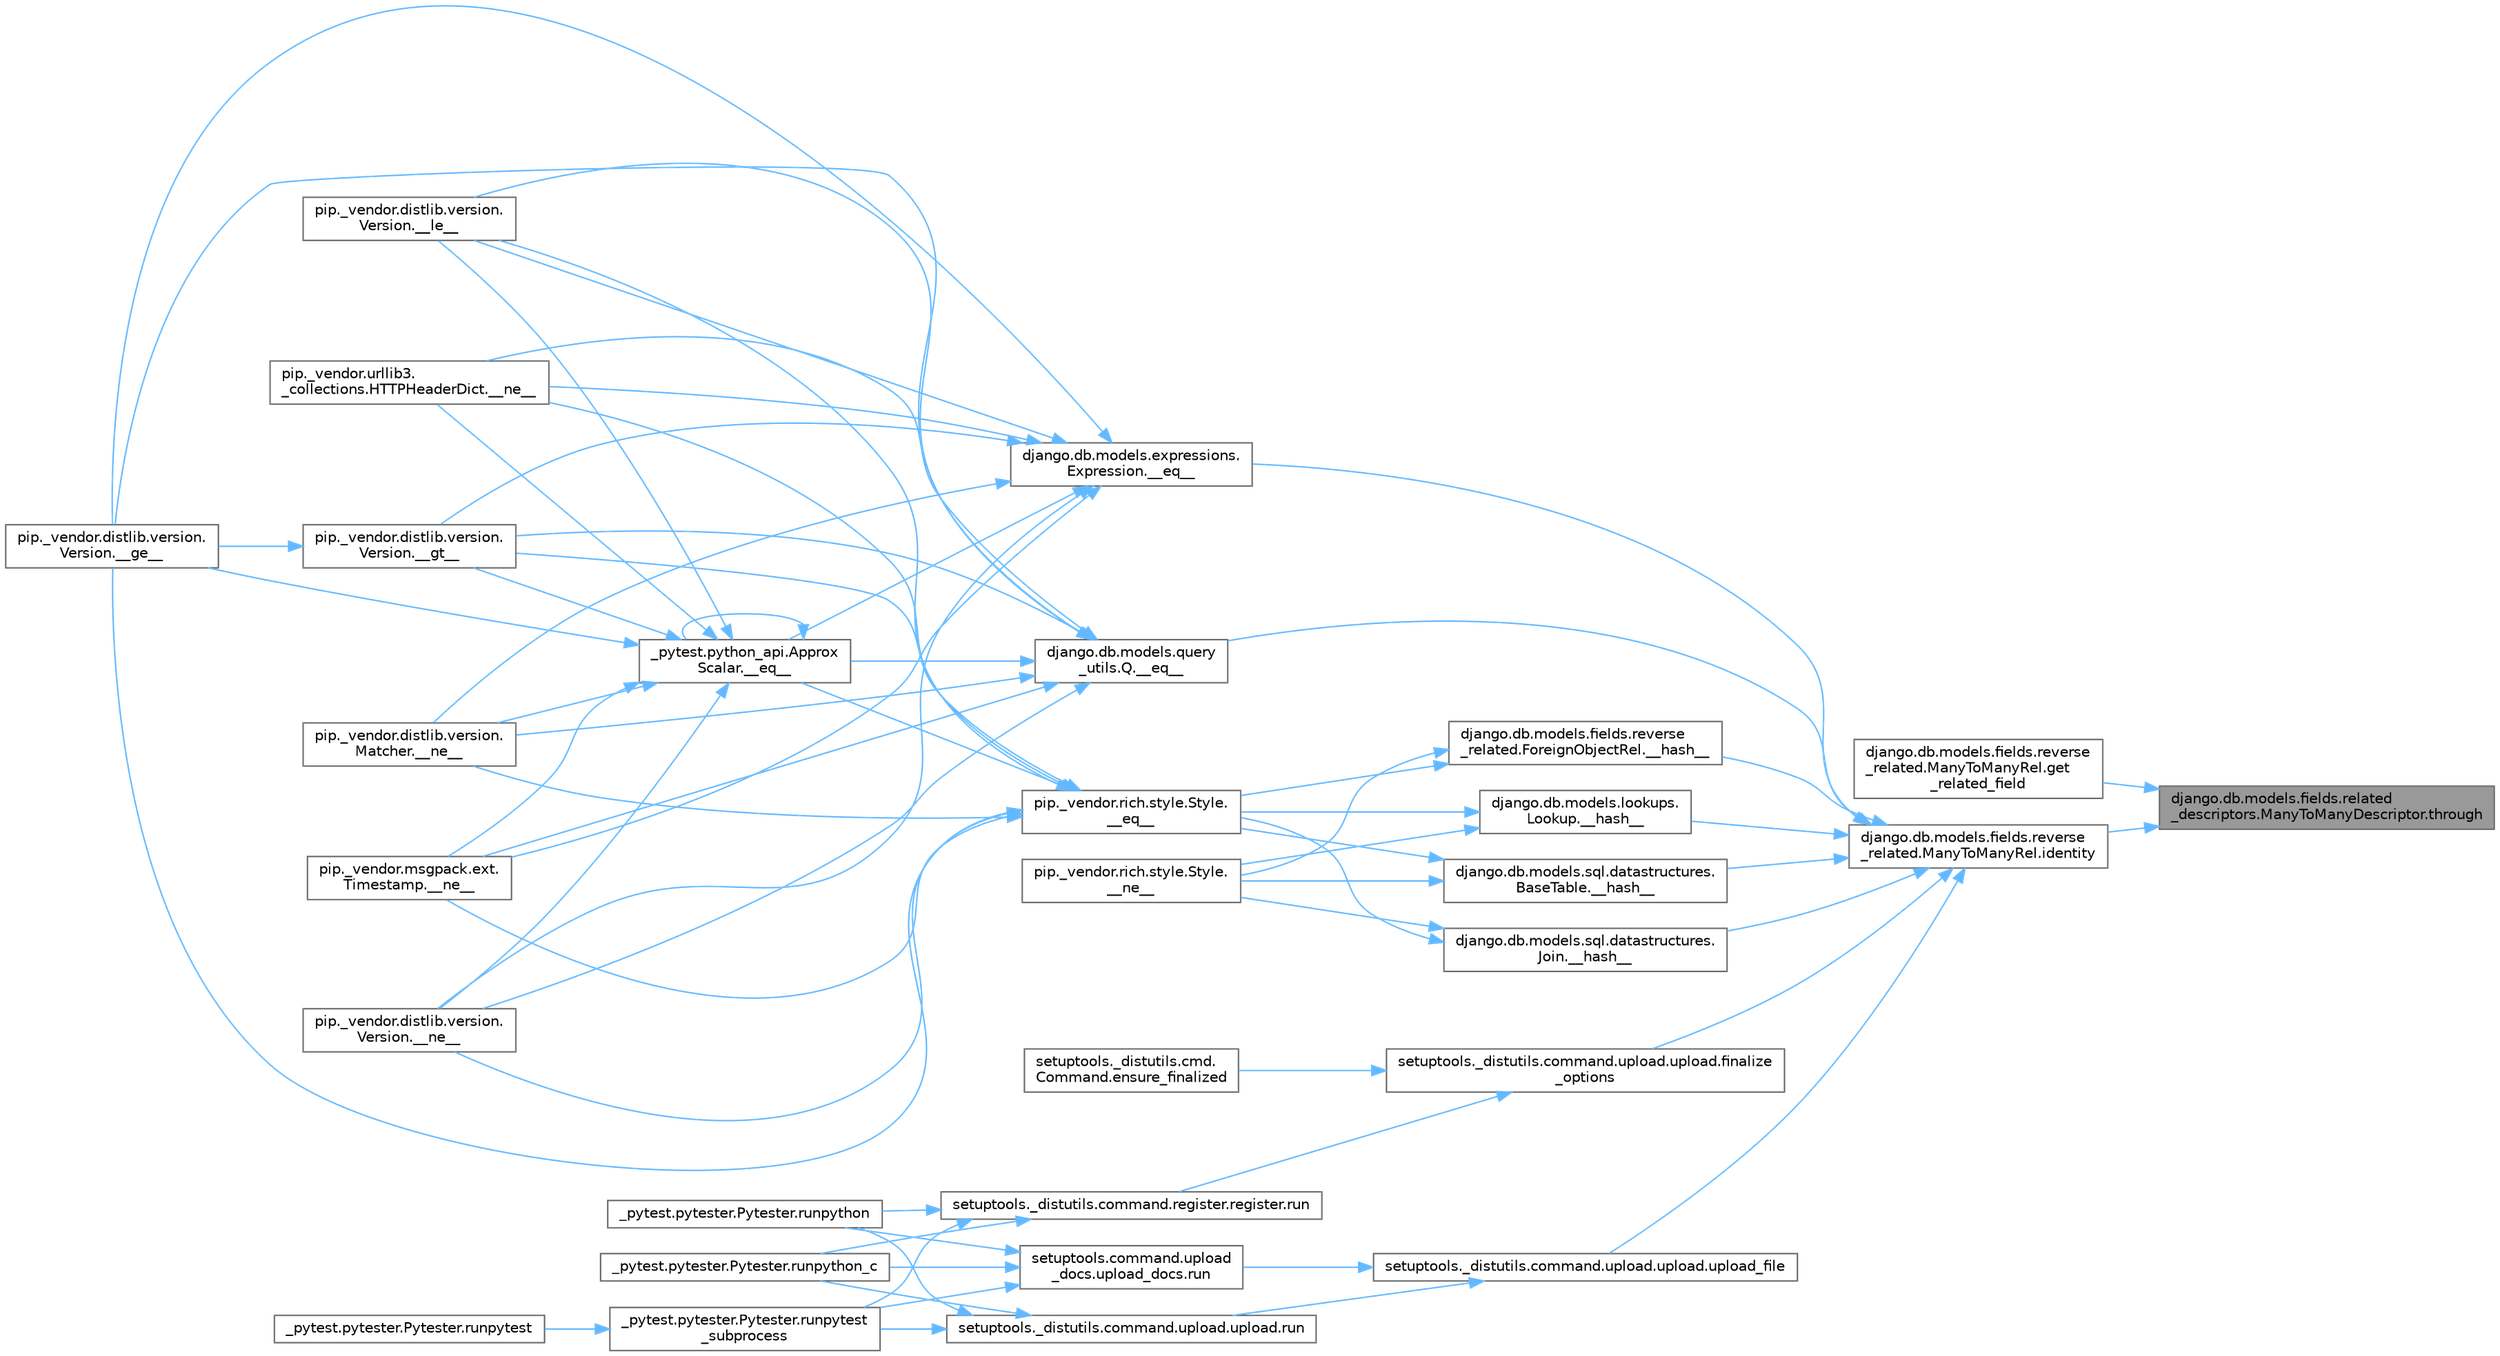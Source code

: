 digraph "django.db.models.fields.related_descriptors.ManyToManyDescriptor.through"
{
 // LATEX_PDF_SIZE
  bgcolor="transparent";
  edge [fontname=Helvetica,fontsize=10,labelfontname=Helvetica,labelfontsize=10];
  node [fontname=Helvetica,fontsize=10,shape=box,height=0.2,width=0.4];
  rankdir="RL";
  Node1 [id="Node000001",label="django.db.models.fields.related\l_descriptors.ManyToManyDescriptor.through",height=0.2,width=0.4,color="gray40", fillcolor="grey60", style="filled", fontcolor="black",tooltip=" "];
  Node1 -> Node2 [id="edge1_Node000001_Node000002",dir="back",color="steelblue1",style="solid",tooltip=" "];
  Node2 [id="Node000002",label="django.db.models.fields.reverse\l_related.ManyToManyRel.get\l_related_field",height=0.2,width=0.4,color="grey40", fillcolor="white", style="filled",URL="$classdjango_1_1db_1_1models_1_1fields_1_1reverse__related_1_1_many_to_many_rel.html#a3eeccf6171cb1c64c35ab1f9ceaf4f68",tooltip=" "];
  Node1 -> Node3 [id="edge2_Node000001_Node000003",dir="back",color="steelblue1",style="solid",tooltip=" "];
  Node3 [id="Node000003",label="django.db.models.fields.reverse\l_related.ManyToManyRel.identity",height=0.2,width=0.4,color="grey40", fillcolor="white", style="filled",URL="$classdjango_1_1db_1_1models_1_1fields_1_1reverse__related_1_1_many_to_many_rel.html#a86f13fca6be61c59085defa2f478b8e5",tooltip=" "];
  Node3 -> Node4 [id="edge3_Node000003_Node000004",dir="back",color="steelblue1",style="solid",tooltip=" "];
  Node4 [id="Node000004",label="django.db.models.expressions.\lExpression.__eq__",height=0.2,width=0.4,color="grey40", fillcolor="white", style="filled",URL="$classdjango_1_1db_1_1models_1_1expressions_1_1_expression.html#adb4c2940b4e88b38771aac46593315e1",tooltip=" "];
  Node4 -> Node5 [id="edge4_Node000004_Node000005",dir="back",color="steelblue1",style="solid",tooltip=" "];
  Node5 [id="Node000005",label="_pytest.python_api.Approx\lScalar.__eq__",height=0.2,width=0.4,color="grey40", fillcolor="white", style="filled",URL="$class__pytest_1_1python__api_1_1_approx_scalar.html#af4601ee4ca7409927f88c83ebfc3d923",tooltip=" "];
  Node5 -> Node5 [id="edge5_Node000005_Node000005",dir="back",color="steelblue1",style="solid",tooltip=" "];
  Node5 -> Node6 [id="edge6_Node000005_Node000006",dir="back",color="steelblue1",style="solid",tooltip=" "];
  Node6 [id="Node000006",label="pip._vendor.distlib.version.\lVersion.__ge__",height=0.2,width=0.4,color="grey40", fillcolor="white", style="filled",URL="$classpip_1_1__vendor_1_1distlib_1_1version_1_1_version.html#aa6b7b889cebc687ddb5ed9040d01b1ec",tooltip=" "];
  Node5 -> Node7 [id="edge7_Node000005_Node000007",dir="back",color="steelblue1",style="solid",tooltip=" "];
  Node7 [id="Node000007",label="pip._vendor.distlib.version.\lVersion.__gt__",height=0.2,width=0.4,color="grey40", fillcolor="white", style="filled",URL="$classpip_1_1__vendor_1_1distlib_1_1version_1_1_version.html#a51cf0c8da1bb6829173ff6861b10cb5f",tooltip=" "];
  Node7 -> Node6 [id="edge8_Node000007_Node000006",dir="back",color="steelblue1",style="solid",tooltip=" "];
  Node5 -> Node8 [id="edge9_Node000005_Node000008",dir="back",color="steelblue1",style="solid",tooltip=" "];
  Node8 [id="Node000008",label="pip._vendor.distlib.version.\lVersion.__le__",height=0.2,width=0.4,color="grey40", fillcolor="white", style="filled",URL="$classpip_1_1__vendor_1_1distlib_1_1version_1_1_version.html#ae5e2c5d9b76377e286fcf92a382cbb8b",tooltip=" "];
  Node5 -> Node9 [id="edge10_Node000005_Node000009",dir="back",color="steelblue1",style="solid",tooltip=" "];
  Node9 [id="Node000009",label="pip._vendor.distlib.version.\lMatcher.__ne__",height=0.2,width=0.4,color="grey40", fillcolor="white", style="filled",URL="$classpip_1_1__vendor_1_1distlib_1_1version_1_1_matcher.html#a24f8f8a4686bff3018fee5d22f4e02f1",tooltip=" "];
  Node5 -> Node10 [id="edge11_Node000005_Node000010",dir="back",color="steelblue1",style="solid",tooltip=" "];
  Node10 [id="Node000010",label="pip._vendor.distlib.version.\lVersion.__ne__",height=0.2,width=0.4,color="grey40", fillcolor="white", style="filled",URL="$classpip_1_1__vendor_1_1distlib_1_1version_1_1_version.html#aea3cdf6db007318ab1a2e8d144e2a4a1",tooltip=" "];
  Node5 -> Node11 [id="edge12_Node000005_Node000011",dir="back",color="steelblue1",style="solid",tooltip=" "];
  Node11 [id="Node000011",label="pip._vendor.msgpack.ext.\lTimestamp.__ne__",height=0.2,width=0.4,color="grey40", fillcolor="white", style="filled",URL="$classpip_1_1__vendor_1_1msgpack_1_1ext_1_1_timestamp.html#ac38b8cada8075f7a1133b06bc99b2317",tooltip=" "];
  Node5 -> Node12 [id="edge13_Node000005_Node000012",dir="back",color="steelblue1",style="solid",tooltip=" "];
  Node12 [id="Node000012",label="pip._vendor.urllib3.\l_collections.HTTPHeaderDict.__ne__",height=0.2,width=0.4,color="grey40", fillcolor="white", style="filled",URL="$classpip_1_1__vendor_1_1urllib3_1_1__collections_1_1_h_t_t_p_header_dict.html#aa7766a9499d33160a1258e140e35a806",tooltip=" "];
  Node4 -> Node6 [id="edge14_Node000004_Node000006",dir="back",color="steelblue1",style="solid",tooltip=" "];
  Node4 -> Node7 [id="edge15_Node000004_Node000007",dir="back",color="steelblue1",style="solid",tooltip=" "];
  Node4 -> Node8 [id="edge16_Node000004_Node000008",dir="back",color="steelblue1",style="solid",tooltip=" "];
  Node4 -> Node9 [id="edge17_Node000004_Node000009",dir="back",color="steelblue1",style="solid",tooltip=" "];
  Node4 -> Node10 [id="edge18_Node000004_Node000010",dir="back",color="steelblue1",style="solid",tooltip=" "];
  Node4 -> Node11 [id="edge19_Node000004_Node000011",dir="back",color="steelblue1",style="solid",tooltip=" "];
  Node4 -> Node12 [id="edge20_Node000004_Node000012",dir="back",color="steelblue1",style="solid",tooltip=" "];
  Node3 -> Node13 [id="edge21_Node000003_Node000013",dir="back",color="steelblue1",style="solid",tooltip=" "];
  Node13 [id="Node000013",label="django.db.models.query\l_utils.Q.__eq__",height=0.2,width=0.4,color="grey40", fillcolor="white", style="filled",URL="$classdjango_1_1db_1_1models_1_1query__utils_1_1_q.html#aa83c3e0a1d5257be65a946fcc4baf58a",tooltip=" "];
  Node13 -> Node5 [id="edge22_Node000013_Node000005",dir="back",color="steelblue1",style="solid",tooltip=" "];
  Node13 -> Node6 [id="edge23_Node000013_Node000006",dir="back",color="steelblue1",style="solid",tooltip=" "];
  Node13 -> Node7 [id="edge24_Node000013_Node000007",dir="back",color="steelblue1",style="solid",tooltip=" "];
  Node13 -> Node8 [id="edge25_Node000013_Node000008",dir="back",color="steelblue1",style="solid",tooltip=" "];
  Node13 -> Node9 [id="edge26_Node000013_Node000009",dir="back",color="steelblue1",style="solid",tooltip=" "];
  Node13 -> Node10 [id="edge27_Node000013_Node000010",dir="back",color="steelblue1",style="solid",tooltip=" "];
  Node13 -> Node11 [id="edge28_Node000013_Node000011",dir="back",color="steelblue1",style="solid",tooltip=" "];
  Node13 -> Node12 [id="edge29_Node000013_Node000012",dir="back",color="steelblue1",style="solid",tooltip=" "];
  Node3 -> Node14 [id="edge30_Node000003_Node000014",dir="back",color="steelblue1",style="solid",tooltip=" "];
  Node14 [id="Node000014",label="django.db.models.fields.reverse\l_related.ForeignObjectRel.__hash__",height=0.2,width=0.4,color="grey40", fillcolor="white", style="filled",URL="$classdjango_1_1db_1_1models_1_1fields_1_1reverse__related_1_1_foreign_object_rel.html#aa0478c97c51638ebbe5b348c9ace7a13",tooltip=" "];
  Node14 -> Node15 [id="edge31_Node000014_Node000015",dir="back",color="steelblue1",style="solid",tooltip=" "];
  Node15 [id="Node000015",label="pip._vendor.rich.style.Style.\l__eq__",height=0.2,width=0.4,color="grey40", fillcolor="white", style="filled",URL="$classpip_1_1__vendor_1_1rich_1_1style_1_1_style.html#aa1040cd22d3171dc8ac3f0ce31653284",tooltip=" "];
  Node15 -> Node5 [id="edge32_Node000015_Node000005",dir="back",color="steelblue1",style="solid",tooltip=" "];
  Node15 -> Node6 [id="edge33_Node000015_Node000006",dir="back",color="steelblue1",style="solid",tooltip=" "];
  Node15 -> Node7 [id="edge34_Node000015_Node000007",dir="back",color="steelblue1",style="solid",tooltip=" "];
  Node15 -> Node8 [id="edge35_Node000015_Node000008",dir="back",color="steelblue1",style="solid",tooltip=" "];
  Node15 -> Node9 [id="edge36_Node000015_Node000009",dir="back",color="steelblue1",style="solid",tooltip=" "];
  Node15 -> Node10 [id="edge37_Node000015_Node000010",dir="back",color="steelblue1",style="solid",tooltip=" "];
  Node15 -> Node11 [id="edge38_Node000015_Node000011",dir="back",color="steelblue1",style="solid",tooltip=" "];
  Node15 -> Node12 [id="edge39_Node000015_Node000012",dir="back",color="steelblue1",style="solid",tooltip=" "];
  Node14 -> Node16 [id="edge40_Node000014_Node000016",dir="back",color="steelblue1",style="solid",tooltip=" "];
  Node16 [id="Node000016",label="pip._vendor.rich.style.Style.\l__ne__",height=0.2,width=0.4,color="grey40", fillcolor="white", style="filled",URL="$classpip_1_1__vendor_1_1rich_1_1style_1_1_style.html#a97595d869459e2d619505c87c0b9fe81",tooltip=" "];
  Node3 -> Node17 [id="edge41_Node000003_Node000017",dir="back",color="steelblue1",style="solid",tooltip=" "];
  Node17 [id="Node000017",label="django.db.models.lookups.\lLookup.__hash__",height=0.2,width=0.4,color="grey40", fillcolor="white", style="filled",URL="$classdjango_1_1db_1_1models_1_1lookups_1_1_lookup.html#a05201ecef16ee5ad8c9a403b7ebbc268",tooltip=" "];
  Node17 -> Node15 [id="edge42_Node000017_Node000015",dir="back",color="steelblue1",style="solid",tooltip=" "];
  Node17 -> Node16 [id="edge43_Node000017_Node000016",dir="back",color="steelblue1",style="solid",tooltip=" "];
  Node3 -> Node18 [id="edge44_Node000003_Node000018",dir="back",color="steelblue1",style="solid",tooltip=" "];
  Node18 [id="Node000018",label="django.db.models.sql.datastructures.\lBaseTable.__hash__",height=0.2,width=0.4,color="grey40", fillcolor="white", style="filled",URL="$classdjango_1_1db_1_1models_1_1sql_1_1datastructures_1_1_base_table.html#aebcfbba4343eb7a1520718b608feaaa6",tooltip=" "];
  Node18 -> Node15 [id="edge45_Node000018_Node000015",dir="back",color="steelblue1",style="solid",tooltip=" "];
  Node18 -> Node16 [id="edge46_Node000018_Node000016",dir="back",color="steelblue1",style="solid",tooltip=" "];
  Node3 -> Node19 [id="edge47_Node000003_Node000019",dir="back",color="steelblue1",style="solid",tooltip=" "];
  Node19 [id="Node000019",label="django.db.models.sql.datastructures.\lJoin.__hash__",height=0.2,width=0.4,color="grey40", fillcolor="white", style="filled",URL="$classdjango_1_1db_1_1models_1_1sql_1_1datastructures_1_1_join.html#adcb5282598b4e04b92f6bd262f0d360c",tooltip=" "];
  Node19 -> Node15 [id="edge48_Node000019_Node000015",dir="back",color="steelblue1",style="solid",tooltip=" "];
  Node19 -> Node16 [id="edge49_Node000019_Node000016",dir="back",color="steelblue1",style="solid",tooltip=" "];
  Node3 -> Node20 [id="edge50_Node000003_Node000020",dir="back",color="steelblue1",style="solid",tooltip=" "];
  Node20 [id="Node000020",label="setuptools._distutils.command.upload.upload.finalize\l_options",height=0.2,width=0.4,color="grey40", fillcolor="white", style="filled",URL="$classsetuptools_1_1__distutils_1_1command_1_1upload_1_1upload.html#a9c94c240a676c164b8b18a141bc48c4c",tooltip=" "];
  Node20 -> Node21 [id="edge51_Node000020_Node000021",dir="back",color="steelblue1",style="solid",tooltip=" "];
  Node21 [id="Node000021",label="setuptools._distutils.cmd.\lCommand.ensure_finalized",height=0.2,width=0.4,color="grey40", fillcolor="white", style="filled",URL="$classsetuptools_1_1__distutils_1_1cmd_1_1_command.html#a3d586ca13afbfed87a11872fd15515ab",tooltip=" "];
  Node20 -> Node22 [id="edge52_Node000020_Node000022",dir="back",color="steelblue1",style="solid",tooltip=" "];
  Node22 [id="Node000022",label="setuptools._distutils.command.register.register.run",height=0.2,width=0.4,color="grey40", fillcolor="white", style="filled",URL="$classsetuptools_1_1__distutils_1_1command_1_1register_1_1register.html#a2c04b126757f477c907033d7f3d0e169",tooltip=" "];
  Node22 -> Node23 [id="edge53_Node000022_Node000023",dir="back",color="steelblue1",style="solid",tooltip=" "];
  Node23 [id="Node000023",label="_pytest.pytester.Pytester.runpytest\l_subprocess",height=0.2,width=0.4,color="grey40", fillcolor="white", style="filled",URL="$class__pytest_1_1pytester_1_1_pytester.html#a59323c6d6a1469a1206f1c0b8fce99c9",tooltip=" "];
  Node23 -> Node24 [id="edge54_Node000023_Node000024",dir="back",color="steelblue1",style="solid",tooltip=" "];
  Node24 [id="Node000024",label="_pytest.pytester.Pytester.runpytest",height=0.2,width=0.4,color="grey40", fillcolor="white", style="filled",URL="$class__pytest_1_1pytester_1_1_pytester.html#a2765db48ffe1b8853581d711ff43a87b",tooltip=" "];
  Node22 -> Node25 [id="edge55_Node000022_Node000025",dir="back",color="steelblue1",style="solid",tooltip=" "];
  Node25 [id="Node000025",label="_pytest.pytester.Pytester.runpython",height=0.2,width=0.4,color="grey40", fillcolor="white", style="filled",URL="$class__pytest_1_1pytester_1_1_pytester.html#a4e0c539507f15fd333cf618faf9687ef",tooltip=" "];
  Node22 -> Node26 [id="edge56_Node000022_Node000026",dir="back",color="steelblue1",style="solid",tooltip=" "];
  Node26 [id="Node000026",label="_pytest.pytester.Pytester.runpython_c",height=0.2,width=0.4,color="grey40", fillcolor="white", style="filled",URL="$class__pytest_1_1pytester_1_1_pytester.html#aea789acfe206d9c40d9a6bf54a337f2a",tooltip=" "];
  Node3 -> Node27 [id="edge57_Node000003_Node000027",dir="back",color="steelblue1",style="solid",tooltip=" "];
  Node27 [id="Node000027",label="setuptools._distutils.command.upload.upload.upload_file",height=0.2,width=0.4,color="grey40", fillcolor="white", style="filled",URL="$classsetuptools_1_1__distutils_1_1command_1_1upload_1_1upload.html#aa7d9089079f68edc3d38061fcc04211f",tooltip=" "];
  Node27 -> Node28 [id="edge58_Node000027_Node000028",dir="back",color="steelblue1",style="solid",tooltip=" "];
  Node28 [id="Node000028",label="setuptools._distutils.command.upload.upload.run",height=0.2,width=0.4,color="grey40", fillcolor="white", style="filled",URL="$classsetuptools_1_1__distutils_1_1command_1_1upload_1_1upload.html#ace38d87cba47d2d4fea6a9cfd3328afe",tooltip=" "];
  Node28 -> Node23 [id="edge59_Node000028_Node000023",dir="back",color="steelblue1",style="solid",tooltip=" "];
  Node28 -> Node25 [id="edge60_Node000028_Node000025",dir="back",color="steelblue1",style="solid",tooltip=" "];
  Node28 -> Node26 [id="edge61_Node000028_Node000026",dir="back",color="steelblue1",style="solid",tooltip=" "];
  Node27 -> Node29 [id="edge62_Node000027_Node000029",dir="back",color="steelblue1",style="solid",tooltip=" "];
  Node29 [id="Node000029",label="setuptools.command.upload\l_docs.upload_docs.run",height=0.2,width=0.4,color="grey40", fillcolor="white", style="filled",URL="$classsetuptools_1_1command_1_1upload__docs_1_1upload__docs.html#aa4dc06178a865c40dcd7fe0cd77a2bfe",tooltip=" "];
  Node29 -> Node23 [id="edge63_Node000029_Node000023",dir="back",color="steelblue1",style="solid",tooltip=" "];
  Node29 -> Node25 [id="edge64_Node000029_Node000025",dir="back",color="steelblue1",style="solid",tooltip=" "];
  Node29 -> Node26 [id="edge65_Node000029_Node000026",dir="back",color="steelblue1",style="solid",tooltip=" "];
}
